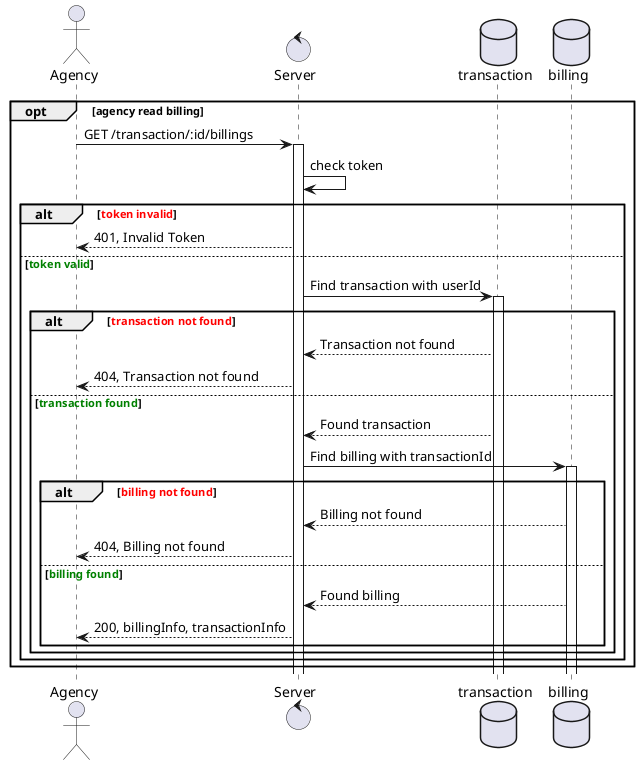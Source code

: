 @startuml agency read transaction, billing of owner

actor Agency
control Server
database transaction
database billing

opt agency read billing
  Agency -> Server: GET /transaction/:id/billings
  activate Server
  Server -> Server: check token
  alt <font color="Red">token invalid</font>
    Agency <-- Server: 401, Invalid Token
  else <font color="Green">token valid</font>
    Server -> transaction: Find transaction with userId
    activate transaction
    alt <font color="Red">transaction not found</font>
      Server <-- transaction: Transaction not found
      Agency <-- Server: 404, Transaction not found
    else <font color="Green">transaction found</font>
    Server <-- transaction: Found transaction
    Server -> billing: Find billing with transactionId
      activate billing
      alt <font color="Red">billing not found</font>
        Server <-- billing: Billing not found
        Agency <-- Server: 404, Billing not found
      else <font color="Green">billing found</font>
        Server <-- billing: Found billing
        Agency <-- Server: 200, billingInfo, transactionInfo
      end
    end
  end
end

@enduml
